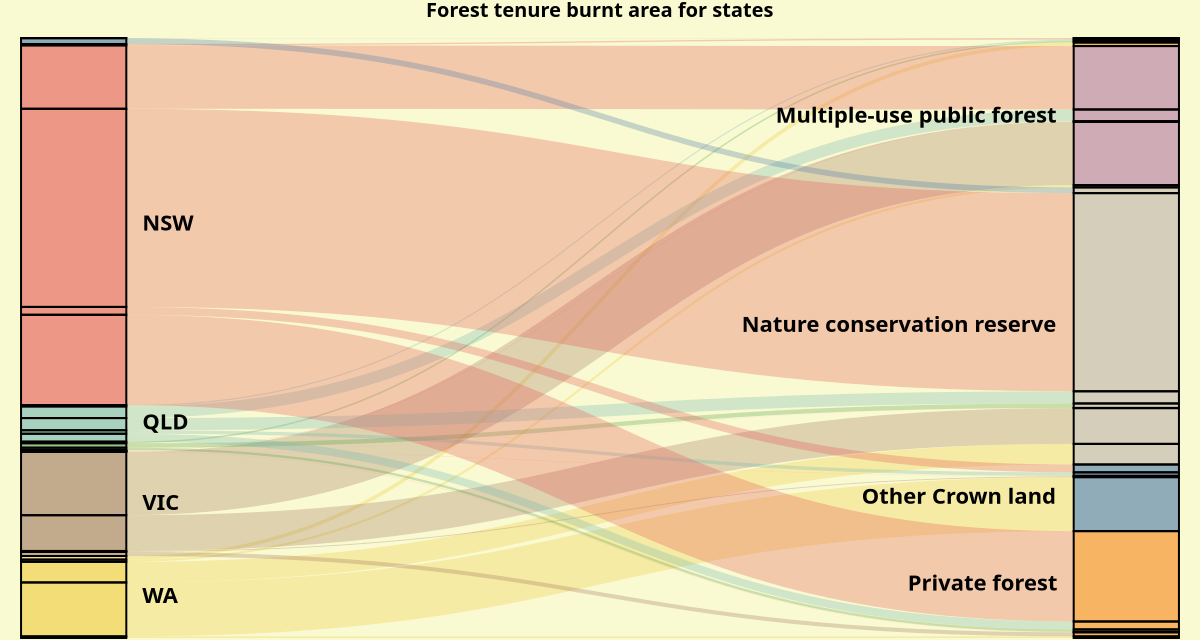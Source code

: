 {
    "$schema": "https://vega.github.io/schema/vega/v5.2.json",
    "title": {
        "text": "Forest tenure burnt area for states",
        "anchor": "middle",  
        "fontSize": 10 
    },
    "height": 300,
    "width": 600,
    "data": [
      {
        "name": "rawData",
        "values": [
        {"key": {"states": "ACT", "forest_tenure": "Leasehold"}, "fire_area": 3},
        {"key": {"states": "NSW", "forest_tenure": "Leasehold"}, "fire_area": 19},
        {"key": {"states": "QLD", "forest_tenure": "Leasehold"}, "fire_area": 18},
        {"key": {"states": "SA", "forest_tenure": "Leasehold"}, "fire_area": 22},
        {"key": {"states": "WA", "forest_tenure": "Leasehold"}, "fire_area": 50},
        {"key": {"states": "NSW", "forest_tenure": "Multiple-use public forest"}, "fire_area": 880},
        {"key": {"states": "QLD", "forest_tenure": "Multiple-use public forest"}, "fire_area": 162},
        {"key": {"states": "TAS", "forest_tenure": "Multiple-use public forest"}, "fire_area": 10},
        {"key": {"states": "VIC", "forest_tenure": "Multiple-use public forest"}, "fire_area": 878},
        {"key": {"states": "WA", "forest_tenure": "Multiple-use public forest"}, "fire_area": 31},
        {"key": {"states": "ACT", "forest_tenure": "Nature conservation reserve"}, "fire_area": 80},
        {"key": {"states": "NSW", "forest_tenure": "Nature conservation reserve"}, "fire_area": 2750},
        {"key": {"states": "QLD", "forest_tenure": "Nature conservation reserve"}, "fire_area": 169},
        {"key": {"states": "SA", "forest_tenure": "Nature conservation reserve"}, "fire_area": 62},
        {"key": {"states": "TAS", "forest_tenure": "Nature conservation reserve"}, "fire_area": 3},
        {"key": {"states": "VIC", "forest_tenure": "Nature conservation reserve"}, "fire_area": 496},
        {"key": {"states": "WA", "forest_tenure": "Nature conservation reserve"}, "fire_area": 286},
        {"key": {"states": "NSW", "forest_tenure": "Other Crown land"}, "fire_area": 109},
        {"key": {"states": "QLD", "forest_tenure": "Other Crown land"}, "fire_area": 48},
        {"key": {"states": "TAS", "forest_tenure": "Other Crown land"}, "fire_area": 6},
        {"key": {"states": "VIC", "forest_tenure": "Other Crown land"}, "fire_area": 13},
        {"key": {"states": "WA", "forest_tenure": "Other Crown land"}, "fire_area": 749},
        {"key": {"states": "NSW", "forest_tenure": "Private forest"}, "fire_area": 1254},
        {"key": {"states": "QLD", "forest_tenure": "Private forest"}, "fire_area": 110},
        {"key": {"states": "SA", "forest_tenure": "Private forest"}, "fire_area": 33},
        {"key": {"states": "TAS", "forest_tenure": "Private forest"}, "fire_area": 7},
        {"key": {"states": "VIC", "forest_tenure": "Private forest"}, "fire_area": 57},
        {"key": {"states": "WA", "forest_tenure": "Private forest"}, "fire_area": 22}
      ],
        "transform": [
          {"type": "formula", "expr": "datum.key.states", "as": "states"},
          {"type": "formula", "expr": "datum.key.forest_tenure", "as": "forest_tenure"},
          {"type": "formula", "expr": "datum.fire_area", "as": "size"}
        ]
      },
      {
        "name": "nodes",
        "source": "rawData",
        "transform": [
          {
            "type": "filter",
            "expr": "!groupSelector || groupSelector.states == datum.states || groupSelector.forest_tenure == datum.forest_tenure"
          },
          {"type": "formula", "expr": "datum.states+datum.forest_tenure", "as": "key"},
          {"type": "fold", "fields": ["states", "forest_tenure"], "as": ["stack", "grpId"]},
          {
            "type": "formula",
            "expr": "datum.stack == 'states' ? datum.states+' '+datum.forest_tenure : datum.forest_tenure+' '+datum.states",
            "as": "sortField"
          },
          {
            "type": "stack",
            "groupby": ["stack"],
            "sort": {"field": "sortField", "order": "descending"},
            "field": "size"
          },
          {"type": "formula", "expr": "(datum.y0+datum.y1)/2", "as": "yc"}
        ]
      },
      {
        "name": "groups",
        "source": "nodes",
        "transform": [
          {
            "type": "aggregate",
            "groupby": ["stack", "grpId"],
            "fields": ["size"],
            "ops": ["sum"],
            "as": ["total"]
          },
          {
            "type": "stack",
            "groupby": ["stack"],
            "sort": {"field": "grpId", "order": "descending"},
            "field": "total"
          },
          {"type": "formula", "expr": "scale('y', datum.y0)", "as": "scaledY0"},
          {"type": "formula", "expr": "scale('y', datum.y1)", "as": "scaledY1"},
          {
            "type": "formula",
            "expr": "datum.stack == 'states'",
            "as": "rightLabel"
          },
          {
            "type": "formula",
            "expr": "datum.total/domain('y')[1]",
            "as": "percentage"
          }
        ]
      },
      {
        "name": "destinationNodes",
        "source": "nodes",
        "transform": [{"type": "filter", "expr": "datum.stack == 'forest_tenure'"}]
      },
      {
        "name": "edges",
        "source": "nodes",
        "transform": [
          {"type": "filter", "expr": "datum.stack == 'states'"},
          {
            "type": "lookup",
            "from": "destinationNodes",
            "key": "key",
            "fields": ["key"],
            "as": ["target"]
          },
          {
            "type": "linkpath",
            "orient": "horizontal",
            "shape": "diagonal",
            "sourceY": {"expr": "scale('y', datum.yc)"},
            "sourceX": {"expr": "scale('x', 'states') + bandwidth('x')"},
            "targetY": {"expr": "scale('y', datum.target.yc)"},
            "targetX": {"expr": "scale('x', 'forest_tenure')"}
          },
          {
            "type": "formula",
            "expr": "range('y')[0]-scale('y', datum.size)",
            "as": "strokeWidth"
          },
          {
            "type": "formula",
            "expr": "datum.size/domain('y')[1]",
            "as": "percentage"
          }
        ]
      }
    ],
    "scales": [
      {
        "name": "x",
        "type": "band",
        "range": "width",
        "domain": ["states", "forest_tenure"],
        "paddingOuter": 0.02,
        "paddingInner": 0.9
      },
      {
        "name": "y",
        "type": "linear",
        "range": "height",
        "domain": {"data": "nodes", "field": "y1"}
      },
      {
        "name": "color",
        "type": "ordinal",
        "range": "category",
        "domain": {"data": "nodes", "field": "grpId"}
      },
      {
        "name": "stackNames",
        "type": "ordinal",
        "range": ["Source", "Destination"],
        "domain": ["states", "forest_tenure"]
      }
    ],

    "marks": [
      {
        "type": "path",
        "name": "edgeMark",
        "from": {"data": "edges"},
        "clip": true,
        "encode": {
          "update": {
            "stroke": [
              {
                "test": "groupSelector && groupSelector.stack=='states'",
                "scale": "color",
                "field": "forest_tenure"
              },
              {"scale": "color", "field": "states"}
            ],
            "strokeWidth": {"field": "strokeWidth"},
            "path": {"field": "path"},
            "strokeOpacity": {
              "signal": "!groupSelector && (groupHover.states == datum.states || groupHover.forest_tenure == datum.forest_tenure) ? 0.9 : 0.3"
            },
            "zindex": {
              "signal": "!groupSelector && (groupHover.states == datum.states || groupHover.forest_tenure == datum.forest_tenure) ? 1 : 0"
            },
            "tooltip": {
              "signal": "'States: ' + datum.states + '  &  ' + 'Forest tenure: ' + datum.forest_tenure + '  &  ' + 'Burnt: ' + format(datum.size, ',.0f') + ' hectares'"
            }
          },
          "hover": {"strokeOpacity": {"value": 1}}
        }
      },
      {
        "type": "rect",
        "name": "groupMark",
        "from": {"data": "groups"},
        "encode": {
          "enter": {
            "fill": {"scale": "color", "field": "grpId"},
            "width": {"scale": "x", "band": 1}
          },
          "update": {
            "x": {"scale": "x", "field": "stack"},
            "y": {"field": "scaledY0"},
            "y2": {"field": "scaledY1"},
            "fillOpacity": {"value": 0.6},
            "tooltip": {
              "signal": "datum.grpId + '   ' + format(datum.total, ',.0f') + '   (' + format(datum.percentage, '.1%') + ')'"
            }
          },
          "hover": {"fillOpacity": {"value": 1}}
        }
      },
      {
        "type": "text",
        "from": {"data": "groups"},
        "interactive": false,
        "encode": {
          "update": {
            "x": {
              "signal": "scale('x', datum.stack) + (datum.rightLabel ? bandwidth('x') + 8 : -8)"
            },
            "yc": {"signal": "(datum.scaledY0 + datum.scaledY1)/2"},
            "align": {"signal": "datum.rightLabel ? 'left' : 'right'"},
            "baseline": {"value": "middle"},
            "fontWeight": {"value": "bold"},
            "text": {
              "signal": "abs(datum.scaledY0-datum.scaledY1) > 13 ? datum.grpId : ''"
            }
          }
        }
      },
      {
        "type": "group",
        "data": [
          {
            "name": "dataForShowAll",
            "values": [{}],
            "transform": [{"type": "filter", "expr": "groupSelector"}]
          }
        ],
        "encode": {
          "enter": {
            "xc": {"signal": "width/2"},
            "y": {"value": 30},
            "width": {"value": 80},
            "height": {"value": 30}
          }
        },
        "marks": [
          {
            "type": "group",
            "name": "groupReset",
            "from": {"data": "dataForShowAll"},
            "encode": {
              "enter": {
                "cornerRadius": {"value": 6},
                "fill": {"value": "#f5f5f5"},
                "stroke": {"value": "#c1c1c1"},
                "strokeWidth": {"value": 2},
                "height": {"field": {"group": "height"}},
                "width": {"field": {"group": "width"}}
              },
              "update": {"opacity": {"value": 1}},
              "hover": {"opacity": {"value": 0.7}}
            },
            "marks": [
              {
                "type": "text",
                "interactive": false,
                "encode": {
                  "enter": {
                    "xc": {"field": {"group": "width"}, "mult": 0.5},
                    "yc": {
                      "field": {"group": "height"},
                      "mult": 0.5,
                      "offset": 2
                    },
                    "align": {"value": "center"},
                    "baseline": {"value": "middle"},
                    "fontWeight": {"value": "bold"},
                    "text": {"value": "Show All"}
                  }
                }
              }
            ]
          }
        ]
      },
      {
        "type": "rect",
        "from": {"data": "nodes"},
        "encode": {
          "enter": {
            "stroke": {"value": "#000"},
            "strokeWidth": {"value": 1},
            "width": {"scale": "x", "band": 1},
            "x": {"scale": "x", "field": "stack"},
            "y": {"field": "y0", "scale": "y"},
            "y2": {"field": "y1", "scale": "y"}
          }
        }
      }
    ],
    "signals": [
      {
        "name": "groupHover",
        "value": {},
        "on": [
          {
            "events": "@groupMark:mouseover",
            "update": "{states:datum.stack=='states' && datum.grpId, forest_tenure:datum.stack=='forest_tenure' && datum.grpId}"
          },
          {"events": "mouseout", "update": "{}"}
        ]
      },
      {
        "name": "groupSelector",
        "value": false,
        "on": [
          {
            "events": "@groupMark:click!",
            "update": "{stack:datum.stack, states:datum.stack=='states' && datum.grpId, forest_tenure:datum.stack=='forest_tenure' && datum.grpId}"
          },
          {
            "events": [
              {"type": "click", "markname": "groupReset"},
              {"type": "dblclick"}
            ],
            "update": "false"
          }
        ]
      }
    ],
    "config": {"background": "lightgoldenrodyellow"}
}
